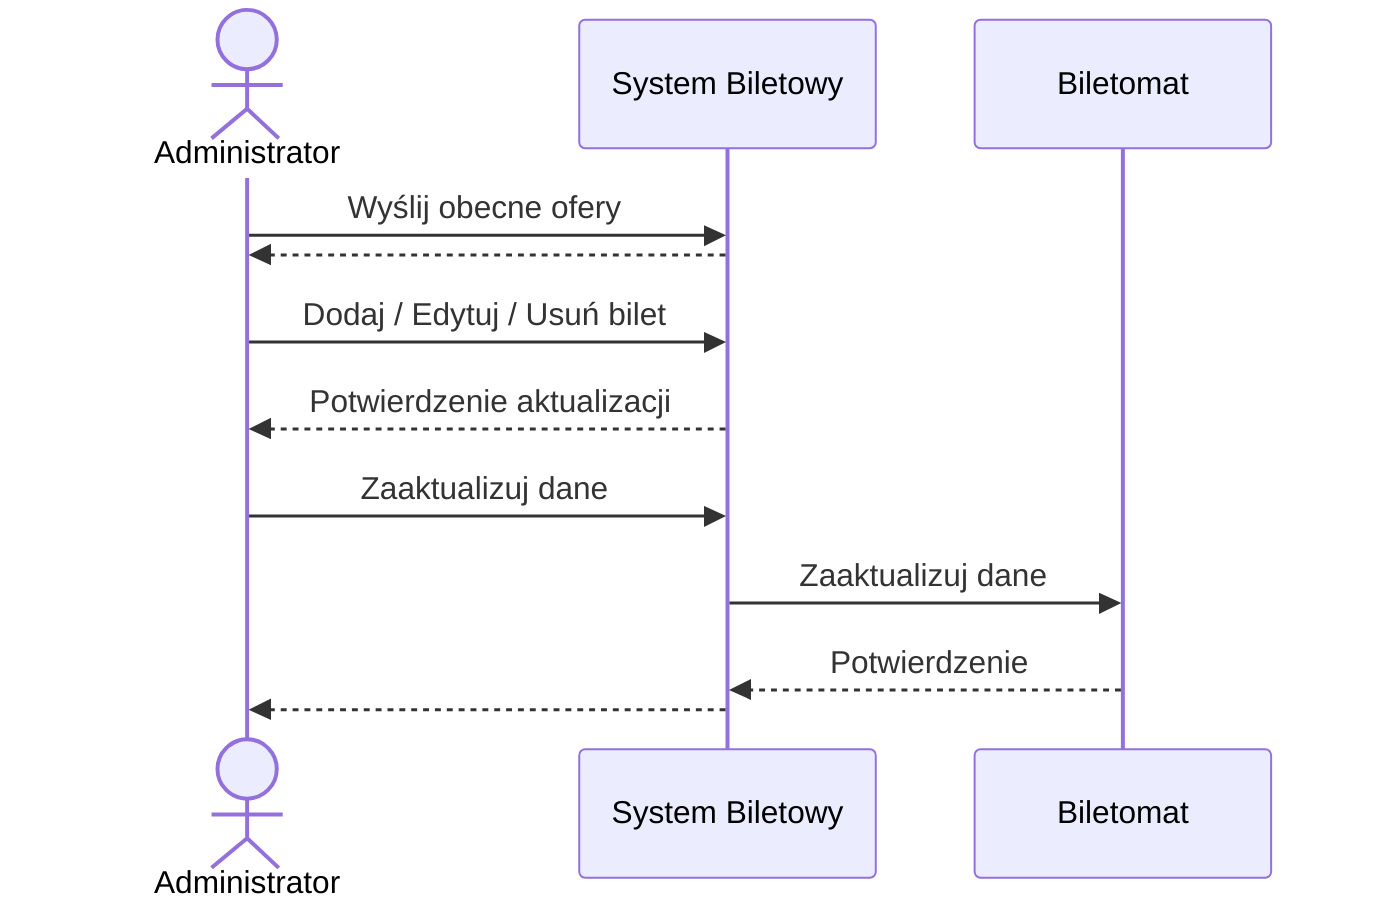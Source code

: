 sequenceDiagram
    %% Diagram: F2 - Konfiguruj bilety
    actor Administrator as Administrator
    participant SystemBiletowy as System Biletowy
    participant Biletomat as Biletomat
    Administrator->>SystemBiletowy: Wyślij obecne ofery
    SystemBiletowy-->>Administrator: 
    Administrator->>SystemBiletowy: Dodaj / Edytuj / Usuń bilet
    SystemBiletowy-->>Administrator: Potwierdzenie aktualizacji
    Administrator->>SystemBiletowy: Zaaktualizuj dane
    SystemBiletowy->>Biletomat: Zaaktualizuj dane
    Biletomat-->>SystemBiletowy: Potwierdzenie
    SystemBiletowy-->>Administrator: